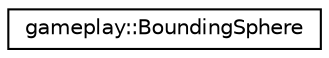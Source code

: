 digraph G
{
  edge [fontname="Helvetica",fontsize="10",labelfontname="Helvetica",labelfontsize="10"];
  node [fontname="Helvetica",fontsize="10",shape=record];
  rankdir="LR";
  Node1 [label="gameplay::BoundingSphere",height=0.2,width=0.4,color="black", fillcolor="white", style="filled",URL="$classgameplay_1_1_bounding_sphere.html"];
}
